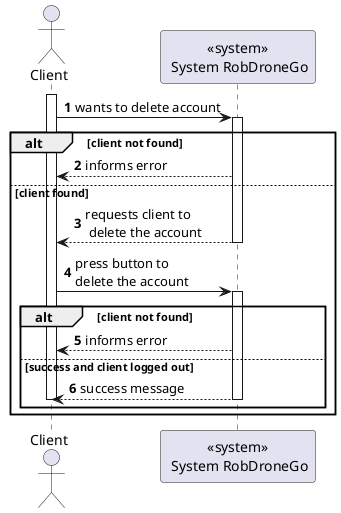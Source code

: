 @startuml
autonumber

actor "Client" as usr

participant "<<system>>\n System RobDroneGo" as sys

activate usr
    usr -> sys : wants to delete account
    activate sys
alt client not found
        sys --> usr : informs error
else client found
        sys --> usr : requests client to\n delete the account
    deactivate sys

    usr -> sys : press button to \ndelete the account
    activate sys
alt client not found
        sys --> usr : informs error
else success and client logged out
        sys --> usr : success message
    deactivate sys
deactivate usr
end
end

@enduml
